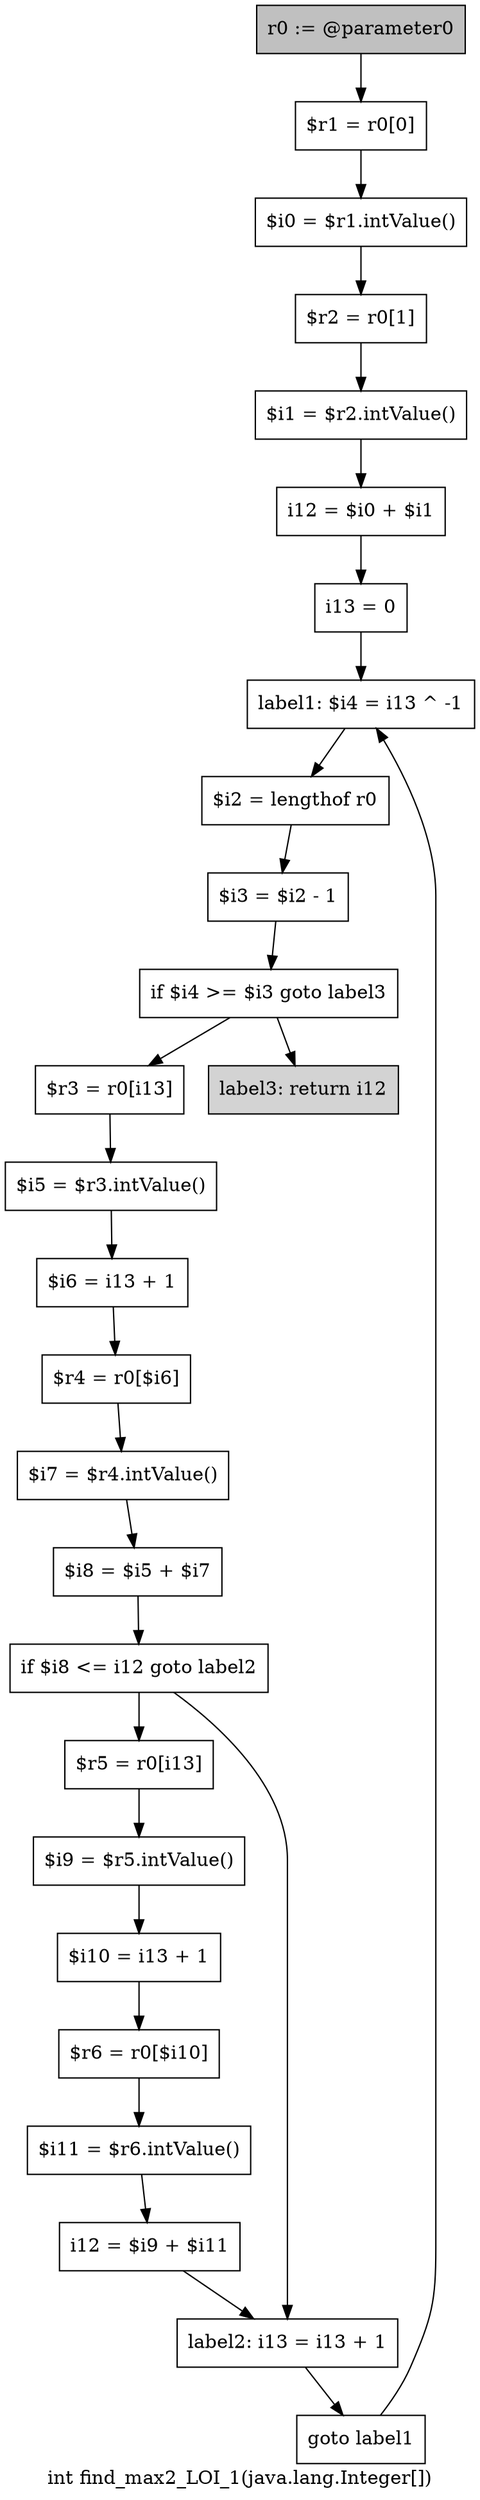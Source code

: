 digraph "int find_max2_LOI_1(java.lang.Integer[])" {
    label="int find_max2_LOI_1(java.lang.Integer[])";
    node [shape=box];
    "0" [style=filled,fillcolor=gray,label="r0 := @parameter0",];
    "1" [label="$r1 = r0[0]",];
    "0"->"1";
    "2" [label="$i0 = $r1.intValue()",];
    "1"->"2";
    "3" [label="$r2 = r0[1]",];
    "2"->"3";
    "4" [label="$i1 = $r2.intValue()",];
    "3"->"4";
    "5" [label="i12 = $i0 + $i1",];
    "4"->"5";
    "6" [label="i13 = 0",];
    "5"->"6";
    "7" [label="label1: $i4 = i13 ^ -1",];
    "6"->"7";
    "8" [label="$i2 = lengthof r0",];
    "7"->"8";
    "9" [label="$i3 = $i2 - 1",];
    "8"->"9";
    "10" [label="if $i4 >= $i3 goto label3",];
    "9"->"10";
    "11" [label="$r3 = r0[i13]",];
    "10"->"11";
    "26" [style=filled,fillcolor=lightgray,label="label3: return i12",];
    "10"->"26";
    "12" [label="$i5 = $r3.intValue()",];
    "11"->"12";
    "13" [label="$i6 = i13 + 1",];
    "12"->"13";
    "14" [label="$r4 = r0[$i6]",];
    "13"->"14";
    "15" [label="$i7 = $r4.intValue()",];
    "14"->"15";
    "16" [label="$i8 = $i5 + $i7",];
    "15"->"16";
    "17" [label="if $i8 <= i12 goto label2",];
    "16"->"17";
    "18" [label="$r5 = r0[i13]",];
    "17"->"18";
    "24" [label="label2: i13 = i13 + 1",];
    "17"->"24";
    "19" [label="$i9 = $r5.intValue()",];
    "18"->"19";
    "20" [label="$i10 = i13 + 1",];
    "19"->"20";
    "21" [label="$r6 = r0[$i10]",];
    "20"->"21";
    "22" [label="$i11 = $r6.intValue()",];
    "21"->"22";
    "23" [label="i12 = $i9 + $i11",];
    "22"->"23";
    "23"->"24";
    "25" [label="goto label1",];
    "24"->"25";
    "25"->"7";
}
